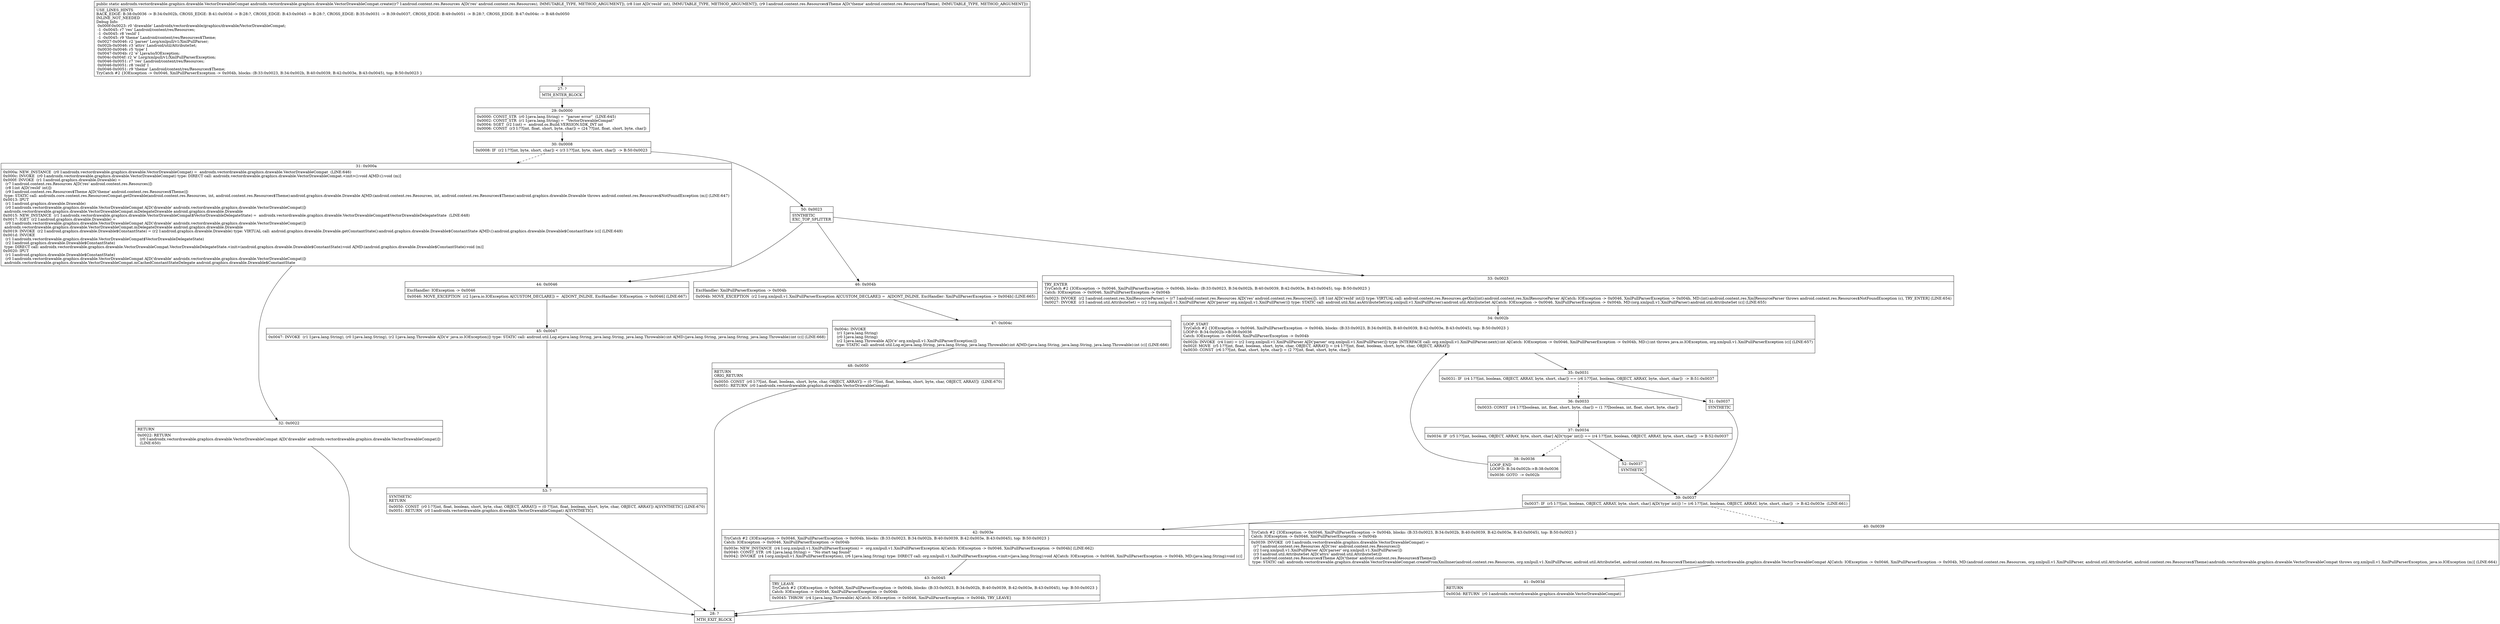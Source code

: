 digraph "CFG forandroidx.vectordrawable.graphics.drawable.VectorDrawableCompat.create(Landroid\/content\/res\/Resources;ILandroid\/content\/res\/Resources$Theme;)Landroidx\/vectordrawable\/graphics\/drawable\/VectorDrawableCompat;" {
Node_27 [shape=record,label="{27\:\ ?|MTH_ENTER_BLOCK\l}"];
Node_29 [shape=record,label="{29\:\ 0x0000|0x0000: CONST_STR  (r0 I:java.lang.String) =  \"parser error\"  (LINE:645)\l0x0002: CONST_STR  (r1 I:java.lang.String) =  \"VectorDrawableCompat\" \l0x0004: SGET  (r2 I:int) =  android.os.Build.VERSION.SDK_INT int \l0x0006: CONST  (r3 I:??[int, float, short, byte, char]) = (24 ??[int, float, short, byte, char]) \l}"];
Node_30 [shape=record,label="{30\:\ 0x0008|0x0008: IF  (r2 I:??[int, byte, short, char]) \< (r3 I:??[int, byte, short, char])  \-\> B:50:0x0023 \l}"];
Node_31 [shape=record,label="{31\:\ 0x000a|0x000a: NEW_INSTANCE  (r0 I:androidx.vectordrawable.graphics.drawable.VectorDrawableCompat) =  androidx.vectordrawable.graphics.drawable.VectorDrawableCompat  (LINE:646)\l0x000c: INVOKE  (r0 I:androidx.vectordrawable.graphics.drawable.VectorDrawableCompat) type: DIRECT call: androidx.vectordrawable.graphics.drawable.VectorDrawableCompat.\<init\>():void A[MD:():void (m)]\l0x000f: INVOKE  (r1 I:android.graphics.drawable.Drawable) = \l  (r7 I:android.content.res.Resources A[D('res' android.content.res.Resources)])\l  (r8 I:int A[D('resId' int)])\l  (r9 I:android.content.res.Resources$Theme A[D('theme' android.content.res.Resources$Theme)])\l type: STATIC call: androidx.core.content.res.ResourcesCompat.getDrawable(android.content.res.Resources, int, android.content.res.Resources$Theme):android.graphics.drawable.Drawable A[MD:(android.content.res.Resources, int, android.content.res.Resources$Theme):android.graphics.drawable.Drawable throws android.content.res.Resources$NotFoundException (m)] (LINE:647)\l0x0013: IPUT  \l  (r1 I:android.graphics.drawable.Drawable)\l  (r0 I:androidx.vectordrawable.graphics.drawable.VectorDrawableCompat A[D('drawable' androidx.vectordrawable.graphics.drawable.VectorDrawableCompat)])\l androidx.vectordrawable.graphics.drawable.VectorDrawableCompat.mDelegateDrawable android.graphics.drawable.Drawable \l0x0015: NEW_INSTANCE  (r1 I:androidx.vectordrawable.graphics.drawable.VectorDrawableCompat$VectorDrawableDelegateState) =  androidx.vectordrawable.graphics.drawable.VectorDrawableCompat$VectorDrawableDelegateState  (LINE:648)\l0x0017: IGET  (r2 I:android.graphics.drawable.Drawable) = \l  (r0 I:androidx.vectordrawable.graphics.drawable.VectorDrawableCompat A[D('drawable' androidx.vectordrawable.graphics.drawable.VectorDrawableCompat)])\l androidx.vectordrawable.graphics.drawable.VectorDrawableCompat.mDelegateDrawable android.graphics.drawable.Drawable \l0x0019: INVOKE  (r2 I:android.graphics.drawable.Drawable$ConstantState) = (r2 I:android.graphics.drawable.Drawable) type: VIRTUAL call: android.graphics.drawable.Drawable.getConstantState():android.graphics.drawable.Drawable$ConstantState A[MD:():android.graphics.drawable.Drawable$ConstantState (c)] (LINE:649)\l0x001d: INVOKE  \l  (r1 I:androidx.vectordrawable.graphics.drawable.VectorDrawableCompat$VectorDrawableDelegateState)\l  (r2 I:android.graphics.drawable.Drawable$ConstantState)\l type: DIRECT call: androidx.vectordrawable.graphics.drawable.VectorDrawableCompat.VectorDrawableDelegateState.\<init\>(android.graphics.drawable.Drawable$ConstantState):void A[MD:(android.graphics.drawable.Drawable$ConstantState):void (m)]\l0x0020: IPUT  \l  (r1 I:android.graphics.drawable.Drawable$ConstantState)\l  (r0 I:androidx.vectordrawable.graphics.drawable.VectorDrawableCompat A[D('drawable' androidx.vectordrawable.graphics.drawable.VectorDrawableCompat)])\l androidx.vectordrawable.graphics.drawable.VectorDrawableCompat.mCachedConstantStateDelegate android.graphics.drawable.Drawable$ConstantState \l}"];
Node_32 [shape=record,label="{32\:\ 0x0022|RETURN\l|0x0022: RETURN  \l  (r0 I:androidx.vectordrawable.graphics.drawable.VectorDrawableCompat A[D('drawable' androidx.vectordrawable.graphics.drawable.VectorDrawableCompat)])\l  (LINE:650)\l}"];
Node_28 [shape=record,label="{28\:\ ?|MTH_EXIT_BLOCK\l}"];
Node_50 [shape=record,label="{50\:\ 0x0023|SYNTHETIC\lEXC_TOP_SPLITTER\l}"];
Node_33 [shape=record,label="{33\:\ 0x0023|TRY_ENTER\lTryCatch #2 \{IOException \-\> 0x0046, XmlPullParserException \-\> 0x004b, blocks: (B:33:0x0023, B:34:0x002b, B:40:0x0039, B:42:0x003e, B:43:0x0045), top: B:50:0x0023 \}\lCatch: IOException \-\> 0x0046, XmlPullParserException \-\> 0x004b\l|0x0023: INVOKE  (r2 I:android.content.res.XmlResourceParser) = (r7 I:android.content.res.Resources A[D('res' android.content.res.Resources)]), (r8 I:int A[D('resId' int)]) type: VIRTUAL call: android.content.res.Resources.getXml(int):android.content.res.XmlResourceParser A[Catch: IOException \-\> 0x0046, XmlPullParserException \-\> 0x004b, MD:(int):android.content.res.XmlResourceParser throws android.content.res.Resources$NotFoundException (c), TRY_ENTER] (LINE:654)\l0x0027: INVOKE  (r3 I:android.util.AttributeSet) = (r2 I:org.xmlpull.v1.XmlPullParser A[D('parser' org.xmlpull.v1.XmlPullParser)]) type: STATIC call: android.util.Xml.asAttributeSet(org.xmlpull.v1.XmlPullParser):android.util.AttributeSet A[Catch: IOException \-\> 0x0046, XmlPullParserException \-\> 0x004b, MD:(org.xmlpull.v1.XmlPullParser):android.util.AttributeSet (c)] (LINE:655)\l}"];
Node_34 [shape=record,label="{34\:\ 0x002b|LOOP_START\lTryCatch #2 \{IOException \-\> 0x0046, XmlPullParserException \-\> 0x004b, blocks: (B:33:0x0023, B:34:0x002b, B:40:0x0039, B:42:0x003e, B:43:0x0045), top: B:50:0x0023 \}\lLOOP:0: B:34:0x002b\-\>B:38:0x0036\lCatch: IOException \-\> 0x0046, XmlPullParserException \-\> 0x004b\l|0x002b: INVOKE  (r4 I:int) = (r2 I:org.xmlpull.v1.XmlPullParser A[D('parser' org.xmlpull.v1.XmlPullParser)]) type: INTERFACE call: org.xmlpull.v1.XmlPullParser.next():int A[Catch: IOException \-\> 0x0046, XmlPullParserException \-\> 0x004b, MD:():int throws java.io.IOException, org.xmlpull.v1.XmlPullParserException (c)] (LINE:657)\l0x002f: MOVE  (r5 I:??[int, float, boolean, short, byte, char, OBJECT, ARRAY]) = (r4 I:??[int, float, boolean, short, byte, char, OBJECT, ARRAY]) \l0x0030: CONST  (r6 I:??[int, float, short, byte, char]) = (2 ??[int, float, short, byte, char]) \l}"];
Node_35 [shape=record,label="{35\:\ 0x0031|0x0031: IF  (r4 I:??[int, boolean, OBJECT, ARRAY, byte, short, char]) == (r6 I:??[int, boolean, OBJECT, ARRAY, byte, short, char])  \-\> B:51:0x0037 \l}"];
Node_36 [shape=record,label="{36\:\ 0x0033|0x0033: CONST  (r4 I:??[boolean, int, float, short, byte, char]) = (1 ??[boolean, int, float, short, byte, char]) \l}"];
Node_37 [shape=record,label="{37\:\ 0x0034|0x0034: IF  (r5 I:??[int, boolean, OBJECT, ARRAY, byte, short, char] A[D('type' int)]) == (r4 I:??[int, boolean, OBJECT, ARRAY, byte, short, char])  \-\> B:52:0x0037 \l}"];
Node_38 [shape=record,label="{38\:\ 0x0036|LOOP_END\lLOOP:0: B:34:0x002b\-\>B:38:0x0036\l|0x0036: GOTO  \-\> 0x002b \l}"];
Node_52 [shape=record,label="{52\:\ 0x0037|SYNTHETIC\l}"];
Node_39 [shape=record,label="{39\:\ 0x0037|0x0037: IF  (r5 I:??[int, boolean, OBJECT, ARRAY, byte, short, char] A[D('type' int)]) != (r6 I:??[int, boolean, OBJECT, ARRAY, byte, short, char])  \-\> B:42:0x003e  (LINE:661)\l}"];
Node_40 [shape=record,label="{40\:\ 0x0039|TryCatch #2 \{IOException \-\> 0x0046, XmlPullParserException \-\> 0x004b, blocks: (B:33:0x0023, B:34:0x002b, B:40:0x0039, B:42:0x003e, B:43:0x0045), top: B:50:0x0023 \}\lCatch: IOException \-\> 0x0046, XmlPullParserException \-\> 0x004b\l|0x0039: INVOKE  (r0 I:androidx.vectordrawable.graphics.drawable.VectorDrawableCompat) = \l  (r7 I:android.content.res.Resources A[D('res' android.content.res.Resources)])\l  (r2 I:org.xmlpull.v1.XmlPullParser A[D('parser' org.xmlpull.v1.XmlPullParser)])\l  (r3 I:android.util.AttributeSet A[D('attrs' android.util.AttributeSet)])\l  (r9 I:android.content.res.Resources$Theme A[D('theme' android.content.res.Resources$Theme)])\l type: STATIC call: androidx.vectordrawable.graphics.drawable.VectorDrawableCompat.createFromXmlInner(android.content.res.Resources, org.xmlpull.v1.XmlPullParser, android.util.AttributeSet, android.content.res.Resources$Theme):androidx.vectordrawable.graphics.drawable.VectorDrawableCompat A[Catch: IOException \-\> 0x0046, XmlPullParserException \-\> 0x004b, MD:(android.content.res.Resources, org.xmlpull.v1.XmlPullParser, android.util.AttributeSet, android.content.res.Resources$Theme):androidx.vectordrawable.graphics.drawable.VectorDrawableCompat throws org.xmlpull.v1.XmlPullParserException, java.io.IOException (m)] (LINE:664)\l}"];
Node_41 [shape=record,label="{41\:\ 0x003d|RETURN\l|0x003d: RETURN  (r0 I:androidx.vectordrawable.graphics.drawable.VectorDrawableCompat) \l}"];
Node_42 [shape=record,label="{42\:\ 0x003e|TryCatch #2 \{IOException \-\> 0x0046, XmlPullParserException \-\> 0x004b, blocks: (B:33:0x0023, B:34:0x002b, B:40:0x0039, B:42:0x003e, B:43:0x0045), top: B:50:0x0023 \}\lCatch: IOException \-\> 0x0046, XmlPullParserException \-\> 0x004b\l|0x003e: NEW_INSTANCE  (r4 I:org.xmlpull.v1.XmlPullParserException) =  org.xmlpull.v1.XmlPullParserException A[Catch: IOException \-\> 0x0046, XmlPullParserException \-\> 0x004b] (LINE:662)\l0x0040: CONST_STR  (r6 I:java.lang.String) =  \"No start tag found\" \l0x0042: INVOKE  (r4 I:org.xmlpull.v1.XmlPullParserException), (r6 I:java.lang.String) type: DIRECT call: org.xmlpull.v1.XmlPullParserException.\<init\>(java.lang.String):void A[Catch: IOException \-\> 0x0046, XmlPullParserException \-\> 0x004b, MD:(java.lang.String):void (c)]\l}"];
Node_43 [shape=record,label="{43\:\ 0x0045|TRY_LEAVE\lTryCatch #2 \{IOException \-\> 0x0046, XmlPullParserException \-\> 0x004b, blocks: (B:33:0x0023, B:34:0x002b, B:40:0x0039, B:42:0x003e, B:43:0x0045), top: B:50:0x0023 \}\lCatch: IOException \-\> 0x0046, XmlPullParserException \-\> 0x004b\l|0x0045: THROW  (r4 I:java.lang.Throwable) A[Catch: IOException \-\> 0x0046, XmlPullParserException \-\> 0x004b, TRY_LEAVE]\l}"];
Node_51 [shape=record,label="{51\:\ 0x0037|SYNTHETIC\l}"];
Node_44 [shape=record,label="{44\:\ 0x0046|ExcHandler: IOException \-\> 0x0046\l|0x0046: MOVE_EXCEPTION  (r2 I:java.io.IOException A[CUSTOM_DECLARE]) =  A[DONT_INLINE, ExcHandler: IOException \-\> 0x0046] (LINE:667)\l}"];
Node_45 [shape=record,label="{45\:\ 0x0047|0x0047: INVOKE  (r1 I:java.lang.String), (r0 I:java.lang.String), (r2 I:java.lang.Throwable A[D('e' java.io.IOException)]) type: STATIC call: android.util.Log.e(java.lang.String, java.lang.String, java.lang.Throwable):int A[MD:(java.lang.String, java.lang.String, java.lang.Throwable):int (c)] (LINE:668)\l}"];
Node_53 [shape=record,label="{53\:\ ?|SYNTHETIC\lRETURN\l|0x0050: CONST  (r0 I:??[int, float, boolean, short, byte, char, OBJECT, ARRAY]) = (0 ??[int, float, boolean, short, byte, char, OBJECT, ARRAY]) A[SYNTHETIC] (LINE:670)\l0x0051: RETURN  (r0 I:androidx.vectordrawable.graphics.drawable.VectorDrawableCompat) A[SYNTHETIC]\l}"];
Node_46 [shape=record,label="{46\:\ 0x004b|ExcHandler: XmlPullParserException \-\> 0x004b\l|0x004b: MOVE_EXCEPTION  (r2 I:org.xmlpull.v1.XmlPullParserException A[CUSTOM_DECLARE]) =  A[DONT_INLINE, ExcHandler: XmlPullParserException \-\> 0x004b] (LINE:665)\l}"];
Node_47 [shape=record,label="{47\:\ 0x004c|0x004c: INVOKE  \l  (r1 I:java.lang.String)\l  (r0 I:java.lang.String)\l  (r2 I:java.lang.Throwable A[D('e' org.xmlpull.v1.XmlPullParserException)])\l type: STATIC call: android.util.Log.e(java.lang.String, java.lang.String, java.lang.Throwable):int A[MD:(java.lang.String, java.lang.String, java.lang.Throwable):int (c)] (LINE:666)\l}"];
Node_48 [shape=record,label="{48\:\ 0x0050|RETURN\lORIG_RETURN\l|0x0050: CONST  (r0 I:??[int, float, boolean, short, byte, char, OBJECT, ARRAY]) = (0 ??[int, float, boolean, short, byte, char, OBJECT, ARRAY])  (LINE:670)\l0x0051: RETURN  (r0 I:androidx.vectordrawable.graphics.drawable.VectorDrawableCompat) \l}"];
MethodNode[shape=record,label="{public static androidx.vectordrawable.graphics.drawable.VectorDrawableCompat androidx.vectordrawable.graphics.drawable.VectorDrawableCompat.create((r7 I:android.content.res.Resources A[D('res' android.content.res.Resources), IMMUTABLE_TYPE, METHOD_ARGUMENT]), (r8 I:int A[D('resId' int), IMMUTABLE_TYPE, METHOD_ARGUMENT]), (r9 I:android.content.res.Resources$Theme A[D('theme' android.content.res.Resources$Theme), IMMUTABLE_TYPE, METHOD_ARGUMENT]))  | USE_LINES_HINTS\lBACK_EDGE: B:38:0x0036 \-\> B:34:0x002b, CROSS_EDGE: B:41:0x003d \-\> B:28:?, CROSS_EDGE: B:43:0x0045 \-\> B:28:?, CROSS_EDGE: B:35:0x0031 \-\> B:39:0x0037, CROSS_EDGE: B:49:0x0051 \-\> B:28:?, CROSS_EDGE: B:47:0x004c \-\> B:48:0x0050\lINLINE_NOT_NEEDED\lDebug Info:\l  0x000f\-0x0023: r0 'drawable' Landroidx\/vectordrawable\/graphics\/drawable\/VectorDrawableCompat;\l  \-1 \-0x0045: r7 'res' Landroid\/content\/res\/Resources;\l  \-1 \-0x0045: r8 'resId' I\l  \-1 \-0x0045: r9 'theme' Landroid\/content\/res\/Resources$Theme;\l  0x0027\-0x0046: r2 'parser' Lorg\/xmlpull\/v1\/XmlPullParser;\l  0x002b\-0x0046: r3 'attrs' Landroid\/util\/AttributeSet;\l  0x0030\-0x0046: r5 'type' I\l  0x0047\-0x004b: r2 'e' Ljava\/io\/IOException;\l  0x004c\-0x004f: r2 'e' Lorg\/xmlpull\/v1\/XmlPullParserException;\l  0x0046\-0x0051: r7 'res' Landroid\/content\/res\/Resources;\l  0x0046\-0x0051: r8 'resId' I\l  0x0046\-0x0051: r9 'theme' Landroid\/content\/res\/Resources$Theme;\lTryCatch #2 \{IOException \-\> 0x0046, XmlPullParserException \-\> 0x004b, blocks: (B:33:0x0023, B:34:0x002b, B:40:0x0039, B:42:0x003e, B:43:0x0045), top: B:50:0x0023 \}\l}"];
MethodNode -> Node_27;Node_27 -> Node_29;
Node_29 -> Node_30;
Node_30 -> Node_31[style=dashed];
Node_30 -> Node_50;
Node_31 -> Node_32;
Node_32 -> Node_28;
Node_50 -> Node_33;
Node_50 -> Node_44;
Node_50 -> Node_46;
Node_33 -> Node_34;
Node_34 -> Node_35;
Node_35 -> Node_36[style=dashed];
Node_35 -> Node_51;
Node_36 -> Node_37;
Node_37 -> Node_38[style=dashed];
Node_37 -> Node_52;
Node_38 -> Node_34;
Node_52 -> Node_39;
Node_39 -> Node_40[style=dashed];
Node_39 -> Node_42;
Node_40 -> Node_41;
Node_41 -> Node_28;
Node_42 -> Node_43;
Node_43 -> Node_28;
Node_51 -> Node_39;
Node_44 -> Node_45;
Node_45 -> Node_53;
Node_53 -> Node_28;
Node_46 -> Node_47;
Node_47 -> Node_48;
Node_48 -> Node_28;
}

